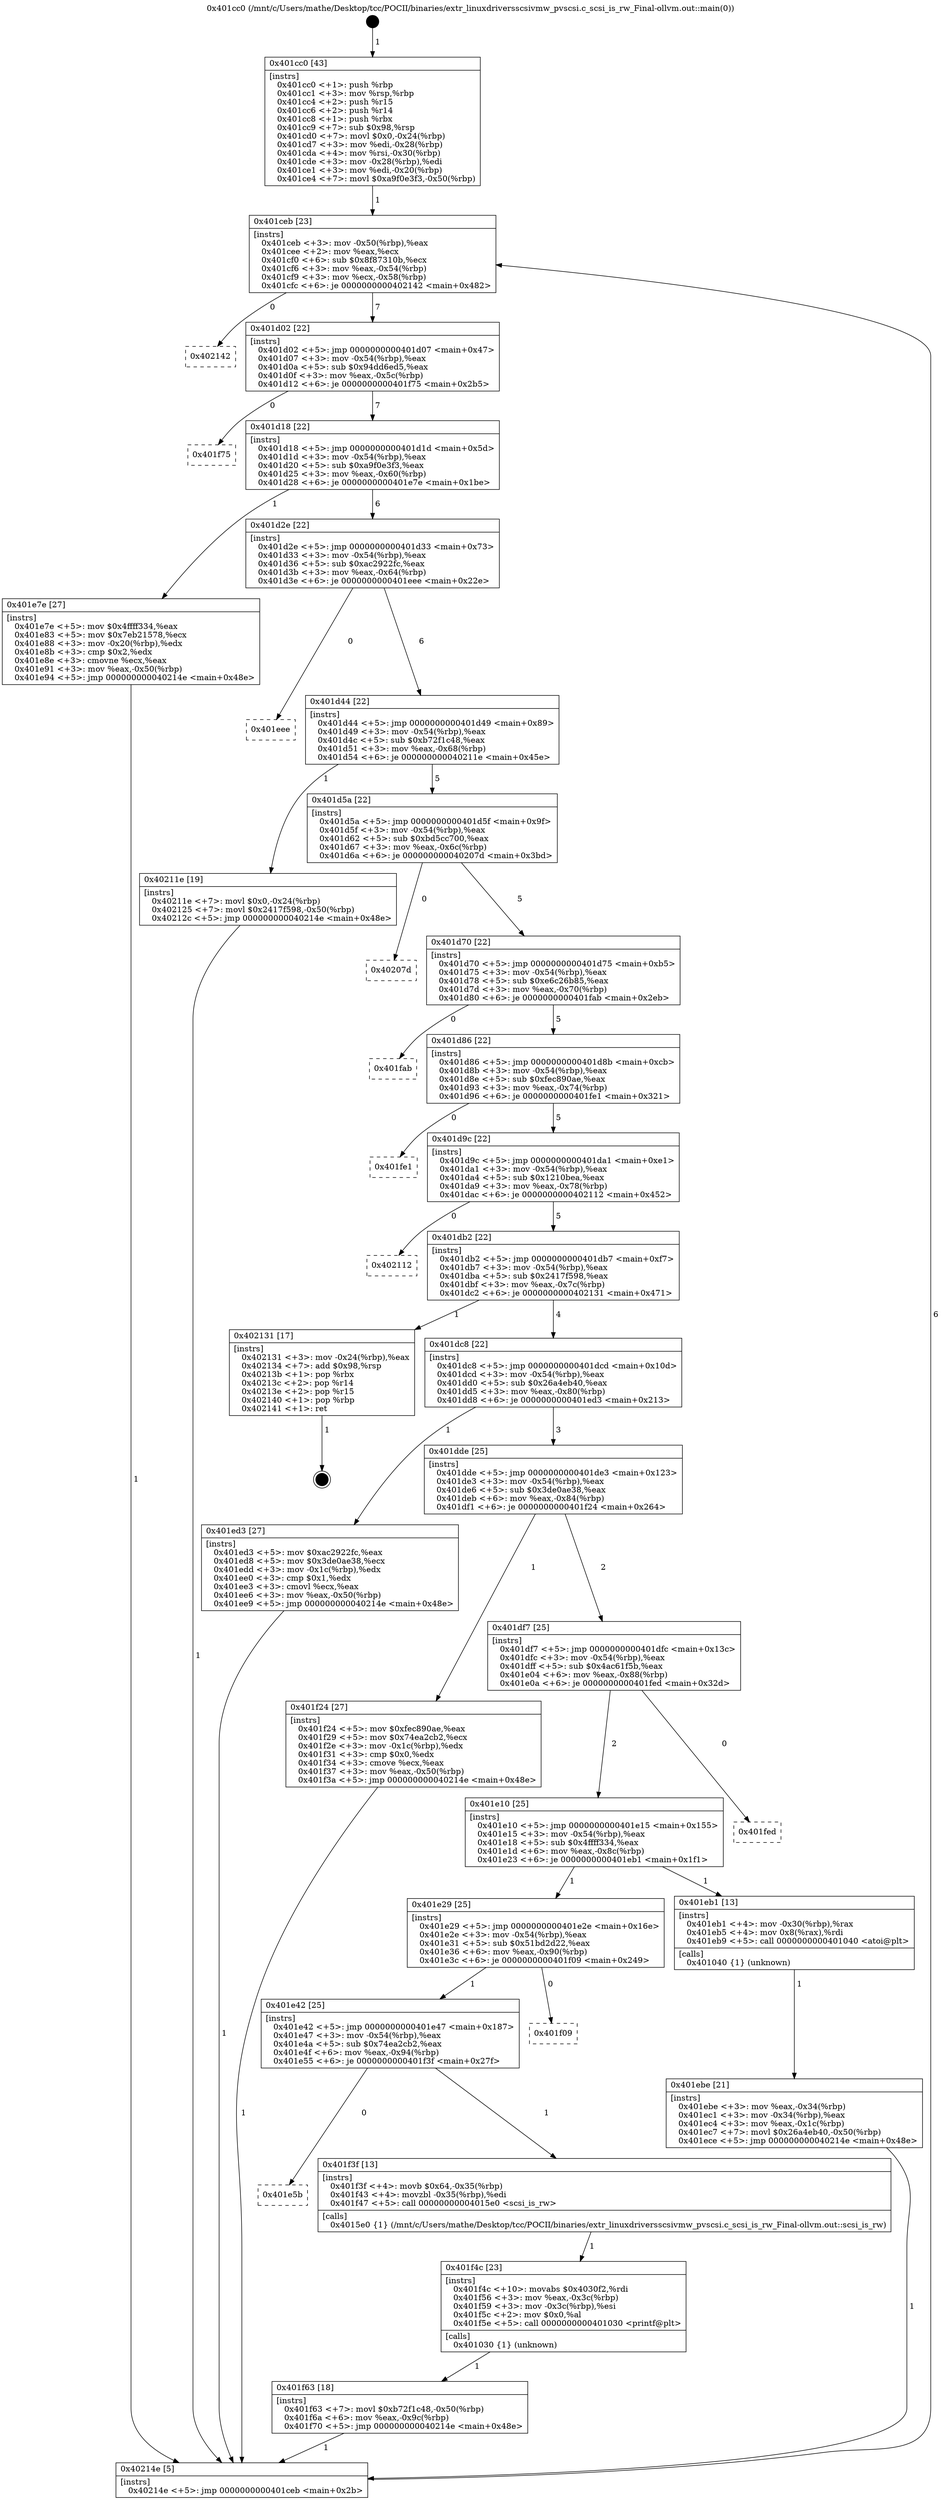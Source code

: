digraph "0x401cc0" {
  label = "0x401cc0 (/mnt/c/Users/mathe/Desktop/tcc/POCII/binaries/extr_linuxdriversscsivmw_pvscsi.c_scsi_is_rw_Final-ollvm.out::main(0))"
  labelloc = "t"
  node[shape=record]

  Entry [label="",width=0.3,height=0.3,shape=circle,fillcolor=black,style=filled]
  "0x401ceb" [label="{
     0x401ceb [23]\l
     | [instrs]\l
     &nbsp;&nbsp;0x401ceb \<+3\>: mov -0x50(%rbp),%eax\l
     &nbsp;&nbsp;0x401cee \<+2\>: mov %eax,%ecx\l
     &nbsp;&nbsp;0x401cf0 \<+6\>: sub $0x8f87310b,%ecx\l
     &nbsp;&nbsp;0x401cf6 \<+3\>: mov %eax,-0x54(%rbp)\l
     &nbsp;&nbsp;0x401cf9 \<+3\>: mov %ecx,-0x58(%rbp)\l
     &nbsp;&nbsp;0x401cfc \<+6\>: je 0000000000402142 \<main+0x482\>\l
  }"]
  "0x402142" [label="{
     0x402142\l
  }", style=dashed]
  "0x401d02" [label="{
     0x401d02 [22]\l
     | [instrs]\l
     &nbsp;&nbsp;0x401d02 \<+5\>: jmp 0000000000401d07 \<main+0x47\>\l
     &nbsp;&nbsp;0x401d07 \<+3\>: mov -0x54(%rbp),%eax\l
     &nbsp;&nbsp;0x401d0a \<+5\>: sub $0x94dd6ed5,%eax\l
     &nbsp;&nbsp;0x401d0f \<+3\>: mov %eax,-0x5c(%rbp)\l
     &nbsp;&nbsp;0x401d12 \<+6\>: je 0000000000401f75 \<main+0x2b5\>\l
  }"]
  Exit [label="",width=0.3,height=0.3,shape=circle,fillcolor=black,style=filled,peripheries=2]
  "0x401f75" [label="{
     0x401f75\l
  }", style=dashed]
  "0x401d18" [label="{
     0x401d18 [22]\l
     | [instrs]\l
     &nbsp;&nbsp;0x401d18 \<+5\>: jmp 0000000000401d1d \<main+0x5d\>\l
     &nbsp;&nbsp;0x401d1d \<+3\>: mov -0x54(%rbp),%eax\l
     &nbsp;&nbsp;0x401d20 \<+5\>: sub $0xa9f0e3f3,%eax\l
     &nbsp;&nbsp;0x401d25 \<+3\>: mov %eax,-0x60(%rbp)\l
     &nbsp;&nbsp;0x401d28 \<+6\>: je 0000000000401e7e \<main+0x1be\>\l
  }"]
  "0x401f63" [label="{
     0x401f63 [18]\l
     | [instrs]\l
     &nbsp;&nbsp;0x401f63 \<+7\>: movl $0xb72f1c48,-0x50(%rbp)\l
     &nbsp;&nbsp;0x401f6a \<+6\>: mov %eax,-0x9c(%rbp)\l
     &nbsp;&nbsp;0x401f70 \<+5\>: jmp 000000000040214e \<main+0x48e\>\l
  }"]
  "0x401e7e" [label="{
     0x401e7e [27]\l
     | [instrs]\l
     &nbsp;&nbsp;0x401e7e \<+5\>: mov $0x4ffff334,%eax\l
     &nbsp;&nbsp;0x401e83 \<+5\>: mov $0x7eb21578,%ecx\l
     &nbsp;&nbsp;0x401e88 \<+3\>: mov -0x20(%rbp),%edx\l
     &nbsp;&nbsp;0x401e8b \<+3\>: cmp $0x2,%edx\l
     &nbsp;&nbsp;0x401e8e \<+3\>: cmovne %ecx,%eax\l
     &nbsp;&nbsp;0x401e91 \<+3\>: mov %eax,-0x50(%rbp)\l
     &nbsp;&nbsp;0x401e94 \<+5\>: jmp 000000000040214e \<main+0x48e\>\l
  }"]
  "0x401d2e" [label="{
     0x401d2e [22]\l
     | [instrs]\l
     &nbsp;&nbsp;0x401d2e \<+5\>: jmp 0000000000401d33 \<main+0x73\>\l
     &nbsp;&nbsp;0x401d33 \<+3\>: mov -0x54(%rbp),%eax\l
     &nbsp;&nbsp;0x401d36 \<+5\>: sub $0xac2922fc,%eax\l
     &nbsp;&nbsp;0x401d3b \<+3\>: mov %eax,-0x64(%rbp)\l
     &nbsp;&nbsp;0x401d3e \<+6\>: je 0000000000401eee \<main+0x22e\>\l
  }"]
  "0x40214e" [label="{
     0x40214e [5]\l
     | [instrs]\l
     &nbsp;&nbsp;0x40214e \<+5\>: jmp 0000000000401ceb \<main+0x2b\>\l
  }"]
  "0x401cc0" [label="{
     0x401cc0 [43]\l
     | [instrs]\l
     &nbsp;&nbsp;0x401cc0 \<+1\>: push %rbp\l
     &nbsp;&nbsp;0x401cc1 \<+3\>: mov %rsp,%rbp\l
     &nbsp;&nbsp;0x401cc4 \<+2\>: push %r15\l
     &nbsp;&nbsp;0x401cc6 \<+2\>: push %r14\l
     &nbsp;&nbsp;0x401cc8 \<+1\>: push %rbx\l
     &nbsp;&nbsp;0x401cc9 \<+7\>: sub $0x98,%rsp\l
     &nbsp;&nbsp;0x401cd0 \<+7\>: movl $0x0,-0x24(%rbp)\l
     &nbsp;&nbsp;0x401cd7 \<+3\>: mov %edi,-0x28(%rbp)\l
     &nbsp;&nbsp;0x401cda \<+4\>: mov %rsi,-0x30(%rbp)\l
     &nbsp;&nbsp;0x401cde \<+3\>: mov -0x28(%rbp),%edi\l
     &nbsp;&nbsp;0x401ce1 \<+3\>: mov %edi,-0x20(%rbp)\l
     &nbsp;&nbsp;0x401ce4 \<+7\>: movl $0xa9f0e3f3,-0x50(%rbp)\l
  }"]
  "0x401f4c" [label="{
     0x401f4c [23]\l
     | [instrs]\l
     &nbsp;&nbsp;0x401f4c \<+10\>: movabs $0x4030f2,%rdi\l
     &nbsp;&nbsp;0x401f56 \<+3\>: mov %eax,-0x3c(%rbp)\l
     &nbsp;&nbsp;0x401f59 \<+3\>: mov -0x3c(%rbp),%esi\l
     &nbsp;&nbsp;0x401f5c \<+2\>: mov $0x0,%al\l
     &nbsp;&nbsp;0x401f5e \<+5\>: call 0000000000401030 \<printf@plt\>\l
     | [calls]\l
     &nbsp;&nbsp;0x401030 \{1\} (unknown)\l
  }"]
  "0x401eee" [label="{
     0x401eee\l
  }", style=dashed]
  "0x401d44" [label="{
     0x401d44 [22]\l
     | [instrs]\l
     &nbsp;&nbsp;0x401d44 \<+5\>: jmp 0000000000401d49 \<main+0x89\>\l
     &nbsp;&nbsp;0x401d49 \<+3\>: mov -0x54(%rbp),%eax\l
     &nbsp;&nbsp;0x401d4c \<+5\>: sub $0xb72f1c48,%eax\l
     &nbsp;&nbsp;0x401d51 \<+3\>: mov %eax,-0x68(%rbp)\l
     &nbsp;&nbsp;0x401d54 \<+6\>: je 000000000040211e \<main+0x45e\>\l
  }"]
  "0x401e5b" [label="{
     0x401e5b\l
  }", style=dashed]
  "0x40211e" [label="{
     0x40211e [19]\l
     | [instrs]\l
     &nbsp;&nbsp;0x40211e \<+7\>: movl $0x0,-0x24(%rbp)\l
     &nbsp;&nbsp;0x402125 \<+7\>: movl $0x2417f598,-0x50(%rbp)\l
     &nbsp;&nbsp;0x40212c \<+5\>: jmp 000000000040214e \<main+0x48e\>\l
  }"]
  "0x401d5a" [label="{
     0x401d5a [22]\l
     | [instrs]\l
     &nbsp;&nbsp;0x401d5a \<+5\>: jmp 0000000000401d5f \<main+0x9f\>\l
     &nbsp;&nbsp;0x401d5f \<+3\>: mov -0x54(%rbp),%eax\l
     &nbsp;&nbsp;0x401d62 \<+5\>: sub $0xbd5cc700,%eax\l
     &nbsp;&nbsp;0x401d67 \<+3\>: mov %eax,-0x6c(%rbp)\l
     &nbsp;&nbsp;0x401d6a \<+6\>: je 000000000040207d \<main+0x3bd\>\l
  }"]
  "0x401f3f" [label="{
     0x401f3f [13]\l
     | [instrs]\l
     &nbsp;&nbsp;0x401f3f \<+4\>: movb $0x64,-0x35(%rbp)\l
     &nbsp;&nbsp;0x401f43 \<+4\>: movzbl -0x35(%rbp),%edi\l
     &nbsp;&nbsp;0x401f47 \<+5\>: call 00000000004015e0 \<scsi_is_rw\>\l
     | [calls]\l
     &nbsp;&nbsp;0x4015e0 \{1\} (/mnt/c/Users/mathe/Desktop/tcc/POCII/binaries/extr_linuxdriversscsivmw_pvscsi.c_scsi_is_rw_Final-ollvm.out::scsi_is_rw)\l
  }"]
  "0x40207d" [label="{
     0x40207d\l
  }", style=dashed]
  "0x401d70" [label="{
     0x401d70 [22]\l
     | [instrs]\l
     &nbsp;&nbsp;0x401d70 \<+5\>: jmp 0000000000401d75 \<main+0xb5\>\l
     &nbsp;&nbsp;0x401d75 \<+3\>: mov -0x54(%rbp),%eax\l
     &nbsp;&nbsp;0x401d78 \<+5\>: sub $0xe6c26b85,%eax\l
     &nbsp;&nbsp;0x401d7d \<+3\>: mov %eax,-0x70(%rbp)\l
     &nbsp;&nbsp;0x401d80 \<+6\>: je 0000000000401fab \<main+0x2eb\>\l
  }"]
  "0x401e42" [label="{
     0x401e42 [25]\l
     | [instrs]\l
     &nbsp;&nbsp;0x401e42 \<+5\>: jmp 0000000000401e47 \<main+0x187\>\l
     &nbsp;&nbsp;0x401e47 \<+3\>: mov -0x54(%rbp),%eax\l
     &nbsp;&nbsp;0x401e4a \<+5\>: sub $0x74ea2cb2,%eax\l
     &nbsp;&nbsp;0x401e4f \<+6\>: mov %eax,-0x94(%rbp)\l
     &nbsp;&nbsp;0x401e55 \<+6\>: je 0000000000401f3f \<main+0x27f\>\l
  }"]
  "0x401fab" [label="{
     0x401fab\l
  }", style=dashed]
  "0x401d86" [label="{
     0x401d86 [22]\l
     | [instrs]\l
     &nbsp;&nbsp;0x401d86 \<+5\>: jmp 0000000000401d8b \<main+0xcb\>\l
     &nbsp;&nbsp;0x401d8b \<+3\>: mov -0x54(%rbp),%eax\l
     &nbsp;&nbsp;0x401d8e \<+5\>: sub $0xfec890ae,%eax\l
     &nbsp;&nbsp;0x401d93 \<+3\>: mov %eax,-0x74(%rbp)\l
     &nbsp;&nbsp;0x401d96 \<+6\>: je 0000000000401fe1 \<main+0x321\>\l
  }"]
  "0x401f09" [label="{
     0x401f09\l
  }", style=dashed]
  "0x401fe1" [label="{
     0x401fe1\l
  }", style=dashed]
  "0x401d9c" [label="{
     0x401d9c [22]\l
     | [instrs]\l
     &nbsp;&nbsp;0x401d9c \<+5\>: jmp 0000000000401da1 \<main+0xe1\>\l
     &nbsp;&nbsp;0x401da1 \<+3\>: mov -0x54(%rbp),%eax\l
     &nbsp;&nbsp;0x401da4 \<+5\>: sub $0x1210bea,%eax\l
     &nbsp;&nbsp;0x401da9 \<+3\>: mov %eax,-0x78(%rbp)\l
     &nbsp;&nbsp;0x401dac \<+6\>: je 0000000000402112 \<main+0x452\>\l
  }"]
  "0x401ebe" [label="{
     0x401ebe [21]\l
     | [instrs]\l
     &nbsp;&nbsp;0x401ebe \<+3\>: mov %eax,-0x34(%rbp)\l
     &nbsp;&nbsp;0x401ec1 \<+3\>: mov -0x34(%rbp),%eax\l
     &nbsp;&nbsp;0x401ec4 \<+3\>: mov %eax,-0x1c(%rbp)\l
     &nbsp;&nbsp;0x401ec7 \<+7\>: movl $0x26a4eb40,-0x50(%rbp)\l
     &nbsp;&nbsp;0x401ece \<+5\>: jmp 000000000040214e \<main+0x48e\>\l
  }"]
  "0x402112" [label="{
     0x402112\l
  }", style=dashed]
  "0x401db2" [label="{
     0x401db2 [22]\l
     | [instrs]\l
     &nbsp;&nbsp;0x401db2 \<+5\>: jmp 0000000000401db7 \<main+0xf7\>\l
     &nbsp;&nbsp;0x401db7 \<+3\>: mov -0x54(%rbp),%eax\l
     &nbsp;&nbsp;0x401dba \<+5\>: sub $0x2417f598,%eax\l
     &nbsp;&nbsp;0x401dbf \<+3\>: mov %eax,-0x7c(%rbp)\l
     &nbsp;&nbsp;0x401dc2 \<+6\>: je 0000000000402131 \<main+0x471\>\l
  }"]
  "0x401e29" [label="{
     0x401e29 [25]\l
     | [instrs]\l
     &nbsp;&nbsp;0x401e29 \<+5\>: jmp 0000000000401e2e \<main+0x16e\>\l
     &nbsp;&nbsp;0x401e2e \<+3\>: mov -0x54(%rbp),%eax\l
     &nbsp;&nbsp;0x401e31 \<+5\>: sub $0x51bd2d22,%eax\l
     &nbsp;&nbsp;0x401e36 \<+6\>: mov %eax,-0x90(%rbp)\l
     &nbsp;&nbsp;0x401e3c \<+6\>: je 0000000000401f09 \<main+0x249\>\l
  }"]
  "0x402131" [label="{
     0x402131 [17]\l
     | [instrs]\l
     &nbsp;&nbsp;0x402131 \<+3\>: mov -0x24(%rbp),%eax\l
     &nbsp;&nbsp;0x402134 \<+7\>: add $0x98,%rsp\l
     &nbsp;&nbsp;0x40213b \<+1\>: pop %rbx\l
     &nbsp;&nbsp;0x40213c \<+2\>: pop %r14\l
     &nbsp;&nbsp;0x40213e \<+2\>: pop %r15\l
     &nbsp;&nbsp;0x402140 \<+1\>: pop %rbp\l
     &nbsp;&nbsp;0x402141 \<+1\>: ret\l
  }"]
  "0x401dc8" [label="{
     0x401dc8 [22]\l
     | [instrs]\l
     &nbsp;&nbsp;0x401dc8 \<+5\>: jmp 0000000000401dcd \<main+0x10d\>\l
     &nbsp;&nbsp;0x401dcd \<+3\>: mov -0x54(%rbp),%eax\l
     &nbsp;&nbsp;0x401dd0 \<+5\>: sub $0x26a4eb40,%eax\l
     &nbsp;&nbsp;0x401dd5 \<+3\>: mov %eax,-0x80(%rbp)\l
     &nbsp;&nbsp;0x401dd8 \<+6\>: je 0000000000401ed3 \<main+0x213\>\l
  }"]
  "0x401eb1" [label="{
     0x401eb1 [13]\l
     | [instrs]\l
     &nbsp;&nbsp;0x401eb1 \<+4\>: mov -0x30(%rbp),%rax\l
     &nbsp;&nbsp;0x401eb5 \<+4\>: mov 0x8(%rax),%rdi\l
     &nbsp;&nbsp;0x401eb9 \<+5\>: call 0000000000401040 \<atoi@plt\>\l
     | [calls]\l
     &nbsp;&nbsp;0x401040 \{1\} (unknown)\l
  }"]
  "0x401ed3" [label="{
     0x401ed3 [27]\l
     | [instrs]\l
     &nbsp;&nbsp;0x401ed3 \<+5\>: mov $0xac2922fc,%eax\l
     &nbsp;&nbsp;0x401ed8 \<+5\>: mov $0x3de0ae38,%ecx\l
     &nbsp;&nbsp;0x401edd \<+3\>: mov -0x1c(%rbp),%edx\l
     &nbsp;&nbsp;0x401ee0 \<+3\>: cmp $0x1,%edx\l
     &nbsp;&nbsp;0x401ee3 \<+3\>: cmovl %ecx,%eax\l
     &nbsp;&nbsp;0x401ee6 \<+3\>: mov %eax,-0x50(%rbp)\l
     &nbsp;&nbsp;0x401ee9 \<+5\>: jmp 000000000040214e \<main+0x48e\>\l
  }"]
  "0x401dde" [label="{
     0x401dde [25]\l
     | [instrs]\l
     &nbsp;&nbsp;0x401dde \<+5\>: jmp 0000000000401de3 \<main+0x123\>\l
     &nbsp;&nbsp;0x401de3 \<+3\>: mov -0x54(%rbp),%eax\l
     &nbsp;&nbsp;0x401de6 \<+5\>: sub $0x3de0ae38,%eax\l
     &nbsp;&nbsp;0x401deb \<+6\>: mov %eax,-0x84(%rbp)\l
     &nbsp;&nbsp;0x401df1 \<+6\>: je 0000000000401f24 \<main+0x264\>\l
  }"]
  "0x401e10" [label="{
     0x401e10 [25]\l
     | [instrs]\l
     &nbsp;&nbsp;0x401e10 \<+5\>: jmp 0000000000401e15 \<main+0x155\>\l
     &nbsp;&nbsp;0x401e15 \<+3\>: mov -0x54(%rbp),%eax\l
     &nbsp;&nbsp;0x401e18 \<+5\>: sub $0x4ffff334,%eax\l
     &nbsp;&nbsp;0x401e1d \<+6\>: mov %eax,-0x8c(%rbp)\l
     &nbsp;&nbsp;0x401e23 \<+6\>: je 0000000000401eb1 \<main+0x1f1\>\l
  }"]
  "0x401f24" [label="{
     0x401f24 [27]\l
     | [instrs]\l
     &nbsp;&nbsp;0x401f24 \<+5\>: mov $0xfec890ae,%eax\l
     &nbsp;&nbsp;0x401f29 \<+5\>: mov $0x74ea2cb2,%ecx\l
     &nbsp;&nbsp;0x401f2e \<+3\>: mov -0x1c(%rbp),%edx\l
     &nbsp;&nbsp;0x401f31 \<+3\>: cmp $0x0,%edx\l
     &nbsp;&nbsp;0x401f34 \<+3\>: cmove %ecx,%eax\l
     &nbsp;&nbsp;0x401f37 \<+3\>: mov %eax,-0x50(%rbp)\l
     &nbsp;&nbsp;0x401f3a \<+5\>: jmp 000000000040214e \<main+0x48e\>\l
  }"]
  "0x401df7" [label="{
     0x401df7 [25]\l
     | [instrs]\l
     &nbsp;&nbsp;0x401df7 \<+5\>: jmp 0000000000401dfc \<main+0x13c\>\l
     &nbsp;&nbsp;0x401dfc \<+3\>: mov -0x54(%rbp),%eax\l
     &nbsp;&nbsp;0x401dff \<+5\>: sub $0x4ac61f5b,%eax\l
     &nbsp;&nbsp;0x401e04 \<+6\>: mov %eax,-0x88(%rbp)\l
     &nbsp;&nbsp;0x401e0a \<+6\>: je 0000000000401fed \<main+0x32d\>\l
  }"]
  "0x401fed" [label="{
     0x401fed\l
  }", style=dashed]
  Entry -> "0x401cc0" [label=" 1"]
  "0x401ceb" -> "0x402142" [label=" 0"]
  "0x401ceb" -> "0x401d02" [label=" 7"]
  "0x402131" -> Exit [label=" 1"]
  "0x401d02" -> "0x401f75" [label=" 0"]
  "0x401d02" -> "0x401d18" [label=" 7"]
  "0x40211e" -> "0x40214e" [label=" 1"]
  "0x401d18" -> "0x401e7e" [label=" 1"]
  "0x401d18" -> "0x401d2e" [label=" 6"]
  "0x401e7e" -> "0x40214e" [label=" 1"]
  "0x401cc0" -> "0x401ceb" [label=" 1"]
  "0x40214e" -> "0x401ceb" [label=" 6"]
  "0x401f63" -> "0x40214e" [label=" 1"]
  "0x401d2e" -> "0x401eee" [label=" 0"]
  "0x401d2e" -> "0x401d44" [label=" 6"]
  "0x401f4c" -> "0x401f63" [label=" 1"]
  "0x401d44" -> "0x40211e" [label=" 1"]
  "0x401d44" -> "0x401d5a" [label=" 5"]
  "0x401f3f" -> "0x401f4c" [label=" 1"]
  "0x401d5a" -> "0x40207d" [label=" 0"]
  "0x401d5a" -> "0x401d70" [label=" 5"]
  "0x401e42" -> "0x401e5b" [label=" 0"]
  "0x401d70" -> "0x401fab" [label=" 0"]
  "0x401d70" -> "0x401d86" [label=" 5"]
  "0x401e42" -> "0x401f3f" [label=" 1"]
  "0x401d86" -> "0x401fe1" [label=" 0"]
  "0x401d86" -> "0x401d9c" [label=" 5"]
  "0x401e29" -> "0x401e42" [label=" 1"]
  "0x401d9c" -> "0x402112" [label=" 0"]
  "0x401d9c" -> "0x401db2" [label=" 5"]
  "0x401e29" -> "0x401f09" [label=" 0"]
  "0x401db2" -> "0x402131" [label=" 1"]
  "0x401db2" -> "0x401dc8" [label=" 4"]
  "0x401f24" -> "0x40214e" [label=" 1"]
  "0x401dc8" -> "0x401ed3" [label=" 1"]
  "0x401dc8" -> "0x401dde" [label=" 3"]
  "0x401ed3" -> "0x40214e" [label=" 1"]
  "0x401dde" -> "0x401f24" [label=" 1"]
  "0x401dde" -> "0x401df7" [label=" 2"]
  "0x401eb1" -> "0x401ebe" [label=" 1"]
  "0x401df7" -> "0x401fed" [label=" 0"]
  "0x401df7" -> "0x401e10" [label=" 2"]
  "0x401ebe" -> "0x40214e" [label=" 1"]
  "0x401e10" -> "0x401eb1" [label=" 1"]
  "0x401e10" -> "0x401e29" [label=" 1"]
}
